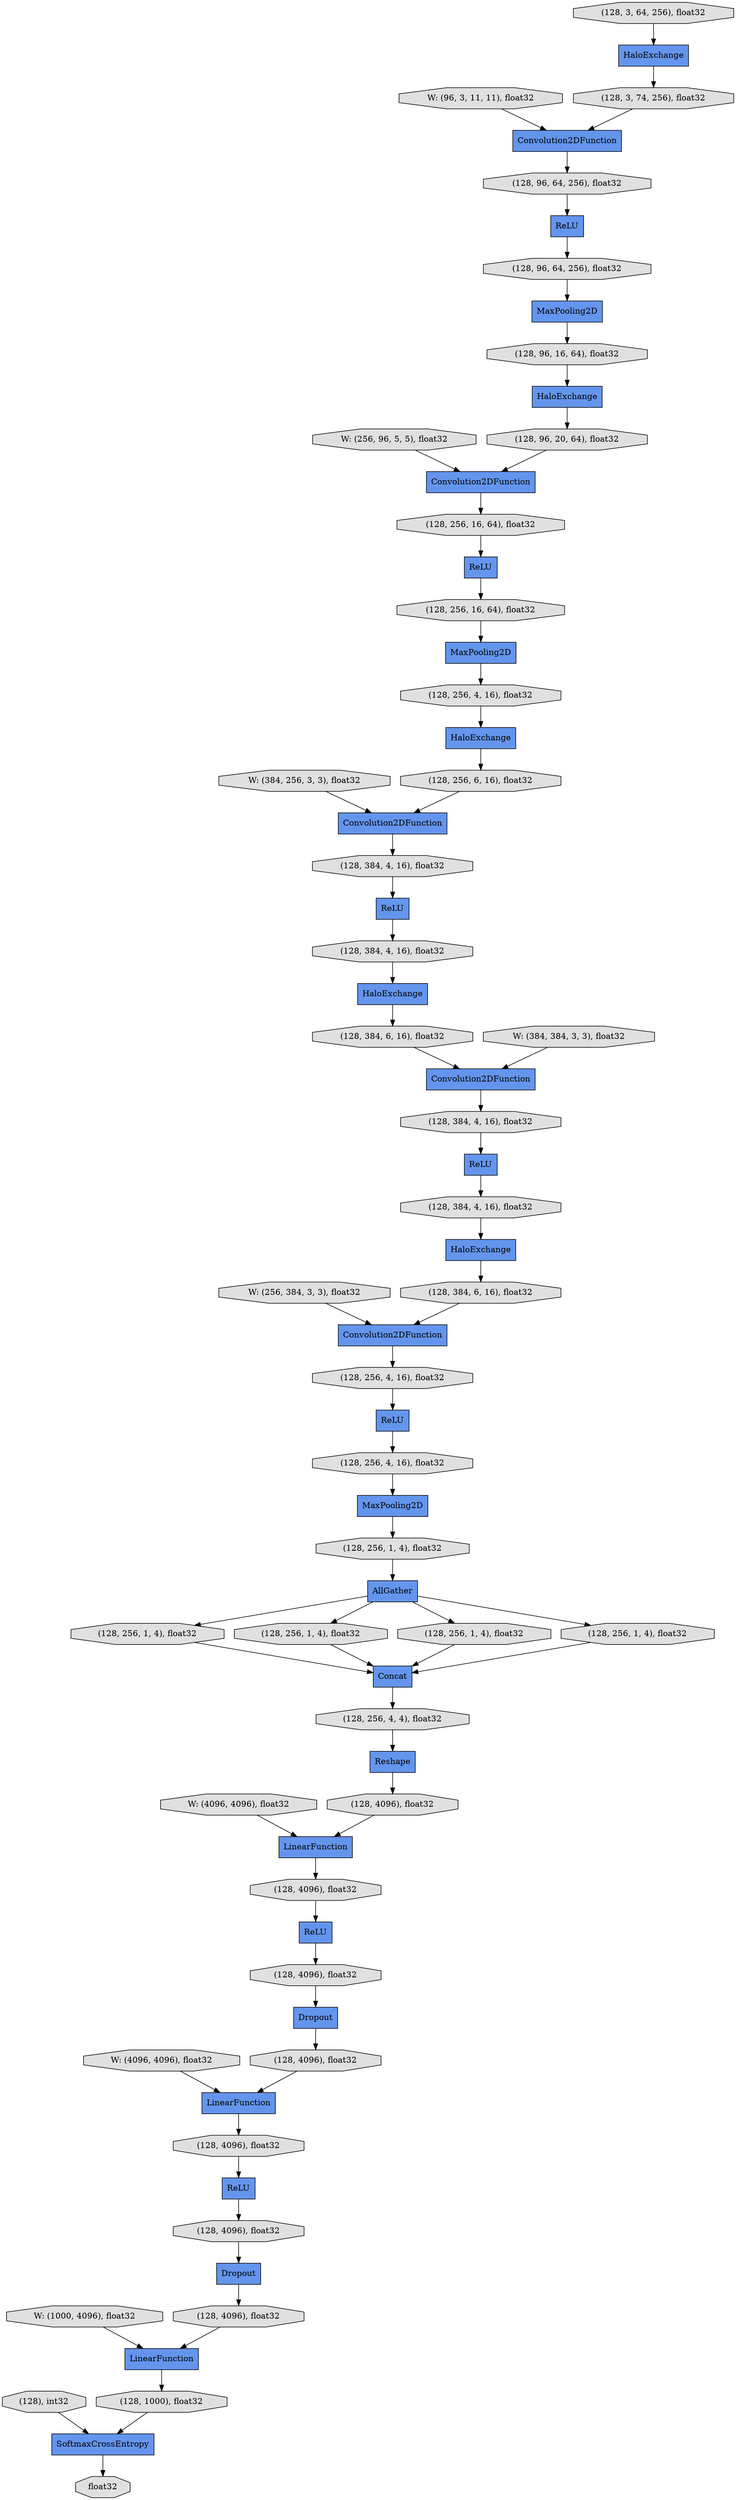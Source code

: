 digraph graphname{rankdir=TB;46952652537936 [label="ReLU",shape="record",fillcolor="#6495ED",style="filled"];46951110811792 [label="W: (256, 384, 3, 3), float32",shape="octagon",fillcolor="#E0E0E0",style="filled"];46952652877776 [label="MaxPooling2D",shape="record",fillcolor="#6495ED",style="filled"];46952652218576 [label="(128, 4096), float32",shape="octagon",fillcolor="#E0E0E0",style="filled"];46952589047760 [label="(128, 256, 1, 4), float32",shape="octagon",fillcolor="#E0E0E0",style="filled"];46952652177616 [label="(128, 256, 16, 64), float32",shape="octagon",fillcolor="#E0E0E0",style="filled"];46952652218640 [label="Dropout",shape="record",fillcolor="#6495ED",style="filled"];46952652179728 [label="Convolution2DFunction",shape="record",fillcolor="#6495ED",style="filled"];46952589046160 [label="LinearFunction",shape="record",fillcolor="#6495ED",style="filled"];46952589048272 [label="Dropout",shape="record",fillcolor="#6495ED",style="filled"];46952589046288 [label="AllGather",shape="record",fillcolor="#6495ED",style="filled"];46950913489424 [label="W: (96, 3, 11, 11), float32",shape="octagon",fillcolor="#E0E0E0",style="filled"];46952652221008 [label="(128, 4096), float32",shape="octagon",fillcolor="#E0E0E0",style="filled"];46951110812240 [label="W: (4096, 4096), float32",shape="octagon",fillcolor="#E0E0E0",style="filled"];46952589046352 [label="(128, 256, 4, 16), float32",shape="octagon",fillcolor="#E0E0E0",style="filled"];46952652178000 [label="ReLU",shape="record",fillcolor="#6495ED",style="filled"];46950861259408 [label="ReLU",shape="record",fillcolor="#6495ED",style="filled"];46952652180048 [label="(128, 256, 4, 16), float32",shape="octagon",fillcolor="#E0E0E0",style="filled"];46952652219088 [label="LinearFunction",shape="record",fillcolor="#6495ED",style="filled"];46952652180176 [label="(128, 384, 6, 16), float32",shape="octagon",fillcolor="#E0E0E0",style="filled"];46952652178128 [label="MaxPooling2D",shape="record",fillcolor="#6495ED",style="filled"];46952589048592 [label="(128, 384, 6, 16), float32",shape="octagon",fillcolor="#E0E0E0",style="filled"];46952589046544 [label="(128, 384, 4, 16), float32",shape="octagon",fillcolor="#E0E0E0",style="filled"];46952652178192 [label="(128, 384, 4, 16), float32",shape="octagon",fillcolor="#E0E0E0",style="filled"];46950913489680 [label="W: (256, 96, 5, 5), float32",shape="octagon",fillcolor="#E0E0E0",style="filled"];46952652221264 [label="float32",shape="octagon",fillcolor="#E0E0E0",style="filled"];46952652219216 [label="(128, 4096), float32",shape="octagon",fillcolor="#E0E0E0",style="filled"];46952589046672 [label="(128, 256, 1, 4), float32",shape="octagon",fillcolor="#E0E0E0",style="filled"];46952652180368 [label="(128, 96, 20, 64), float32",shape="octagon",fillcolor="#E0E0E0",style="filled"];46949469301648 [label="ReLU",shape="record",fillcolor="#6495ED",style="filled"];46952589048784 [label="(128, 4096), float32",shape="octagon",fillcolor="#E0E0E0",style="filled"];46952652219344 [label="(128, 4096), float32",shape="octagon",fillcolor="#E0E0E0",style="filled"];46952652178384 [label="(128, 96, 16, 64), float32",shape="octagon",fillcolor="#E0E0E0",style="filled"];46952652221456 [label="(128, 1000), float32",shape="octagon",fillcolor="#E0E0E0",style="filled"];46951110812688 [label="W: (4096, 4096), float32",shape="octagon",fillcolor="#E0E0E0",style="filled"];46952589046800 [label="(128, 4096), float32",shape="octagon",fillcolor="#E0E0E0",style="filled"];46950886177808 [label="Concat",shape="record",fillcolor="#6495ED",style="filled"];46952589048912 [label="MaxPooling2D",shape="record",fillcolor="#6495ED",style="filled"];46952652178512 [label="(128, 384, 4, 16), float32",shape="octagon",fillcolor="#E0E0E0",style="filled"];46952652178576 [label="HaloExchange",shape="record",fillcolor="#6495ED",style="filled"];46952652180624 [label="(128, 96, 64, 256), float32",shape="octagon",fillcolor="#E0E0E0",style="filled"];46952652876944 [label="(128, 3, 74, 256), float32",shape="octagon",fillcolor="#E0E0E0",style="filled"];46952589049040 [label="Reshape",shape="record",fillcolor="#6495ED",style="filled"];46950913490128 [label="W: (384, 256, 3, 3), float32",shape="octagon",fillcolor="#E0E0E0",style="filled"];46952652180688 [label="(128, 256, 16, 64), float32",shape="octagon",fillcolor="#E0E0E0",style="filled"];46952652877008 [label="Convolution2DFunction",shape="record",fillcolor="#6495ED",style="filled"];46952589047056 [label="(128, 256, 4, 4), float32",shape="octagon",fillcolor="#E0E0E0",style="filled"];46952652180752 [label="HaloExchange",shape="record",fillcolor="#6495ED",style="filled"];46952652877136 [label="(128, 3, 64, 256), float32",shape="octagon",fillcolor="#E0E0E0",style="filled"];46952589047184 [label="(128, 256, 1, 4), float32",shape="octagon",fillcolor="#E0E0E0",style="filled"];46952652770704 [label="HaloExchange",shape="record",fillcolor="#6495ED",style="filled"];46951110813136 [label="W: (1000, 4096), float32",shape="octagon",fillcolor="#E0E0E0",style="filled"];46952652178896 [label="Convolution2DFunction",shape="record",fillcolor="#6495ED",style="filled"];46952589049360 [label="SoftmaxCrossEntropy",shape="record",fillcolor="#6495ED",style="filled"];46952589047312 [label="(128, 256, 1, 4), float32",shape="octagon",fillcolor="#E0E0E0",style="filled"];46952652877328 [label="(128, 96, 64, 256), float32",shape="octagon",fillcolor="#E0E0E0",style="filled"];46952589047376 [label="(128, 256, 4, 16), float32",shape="octagon",fillcolor="#E0E0E0",style="filled"];46952589049424 [label="Convolution2DFunction",shape="record",fillcolor="#6495ED",style="filled"];46950913490576 [label="W: (384, 384, 3, 3), float32",shape="octagon",fillcolor="#E0E0E0",style="filled"];46952652179088 [label="ReLU",shape="record",fillcolor="#6495ED",style="filled"];46952652181136 [label="Convolution2DFunction",shape="record",fillcolor="#6495ED",style="filled"];46952589047504 [label="ReLU",shape="record",fillcolor="#6495ED",style="filled"];46952589047696 [label="(128, 384, 4, 16), float32",shape="octagon",fillcolor="#E0E0E0",style="filled"];46952652179152 [label="(128, 256, 6, 16), float32",shape="octagon",fillcolor="#E0E0E0",style="filled"];46952652877520 [label="HaloExchange",shape="record",fillcolor="#6495ED",style="filled"];46952652220304 [label="(128, 4096), float32",shape="octagon",fillcolor="#E0E0E0",style="filled"];46952652181264 [label="HaloExchange",shape="record",fillcolor="#6495ED",style="filled"];46952652220240 [label="(128), int32",shape="octagon",fillcolor="#E0E0E0",style="filled"];46952652877648 [label="ReLU",shape="record",fillcolor="#6495ED",style="filled"];46952589049744 [label="LinearFunction",shape="record",fillcolor="#6495ED",style="filled"];46952589049808 [label="(128, 256, 1, 4), float32",shape="octagon",fillcolor="#E0E0E0",style="filled"];46952589049360 -> 46952652221264;46952652219216 -> 46952589046160;46952652877008 -> 46952652877328;46952589046800 -> 46952589049744;46952589046288 -> 46952589047184;46952589046352 -> 46952589048912;46950886177808 -> 46952589047056;46952652877136 -> 46952652770704;46952589049808 -> 46950886177808;46952589047184 -> 46950886177808;46952652178576 -> 46952589048592;46950913490576 -> 46952652179728;46952652178896 -> 46952652180688;46952589046288 -> 46952589049808;46952652181136 -> 46952652178512;46950913490128 -> 46952652181136;46952652178384 -> 46952652877520;46952652221456 -> 46952589049360;46952589048912 -> 46952589047760;46952589047696 -> 46952652178576;46952652180368 -> 46952652178896;46952589047376 -> 46952652178000;46952652177616 -> 46952652178128;46952652877328 -> 46949469301648;46952652220240 -> 46952589049360;46952589047504 -> 46952652220304;46952652180048 -> 46952652180752;46950913489424 -> 46952652877008;46952589048272 -> 46952652219216;46951110812240 -> 46952589049744;46952652180176 -> 46952652179728;46952652180624 -> 46952652877776;46951110813136 -> 46952652219088;46952652770704 -> 46952652876944;46952652180752 -> 46952652179152;46952589046288 -> 46952589047312;46952652180688 -> 46952652877648;46952652219088 -> 46952652221456;46952589049744 -> 46952589048784;46952589048592 -> 46952589049424;46952652220304 -> 46952652218640;46952652877776 -> 46952652178384;46952589048784 -> 46950861259408;46952652179152 -> 46952652181136;46952652537936 -> 46952589047696;46952652219344 -> 46952652219088;46952589047056 -> 46952589049040;46951110811792 -> 46952589049424;46952652181264 -> 46952652180176;46952652221008 -> 46952589048272;46952589047312 -> 46950886177808;46952652179728 -> 46952589046544;46949469301648 -> 46952652180624;46952589049040 -> 46952589046800;46952589046544 -> 46952652537936;46952652178512 -> 46952652179088;46952652876944 -> 46952652877008;46952652218576 -> 46952589047504;46951110812688 -> 46952589046160;46952589046288 -> 46952589046672;46952652178000 -> 46952589046352;46952652218640 -> 46952652219344;46952589049424 -> 46952589047376;46952652877648 -> 46952652177616;46950913489680 -> 46952652178896;46952652178128 -> 46952652180048;46952652877520 -> 46952652180368;46952589046160 -> 46952652218576;46952589047760 -> 46952589046288;46952589046672 -> 46950886177808;46952652179088 -> 46952652178192;46950861259408 -> 46952652221008;46952652178192 -> 46952652181264;}
